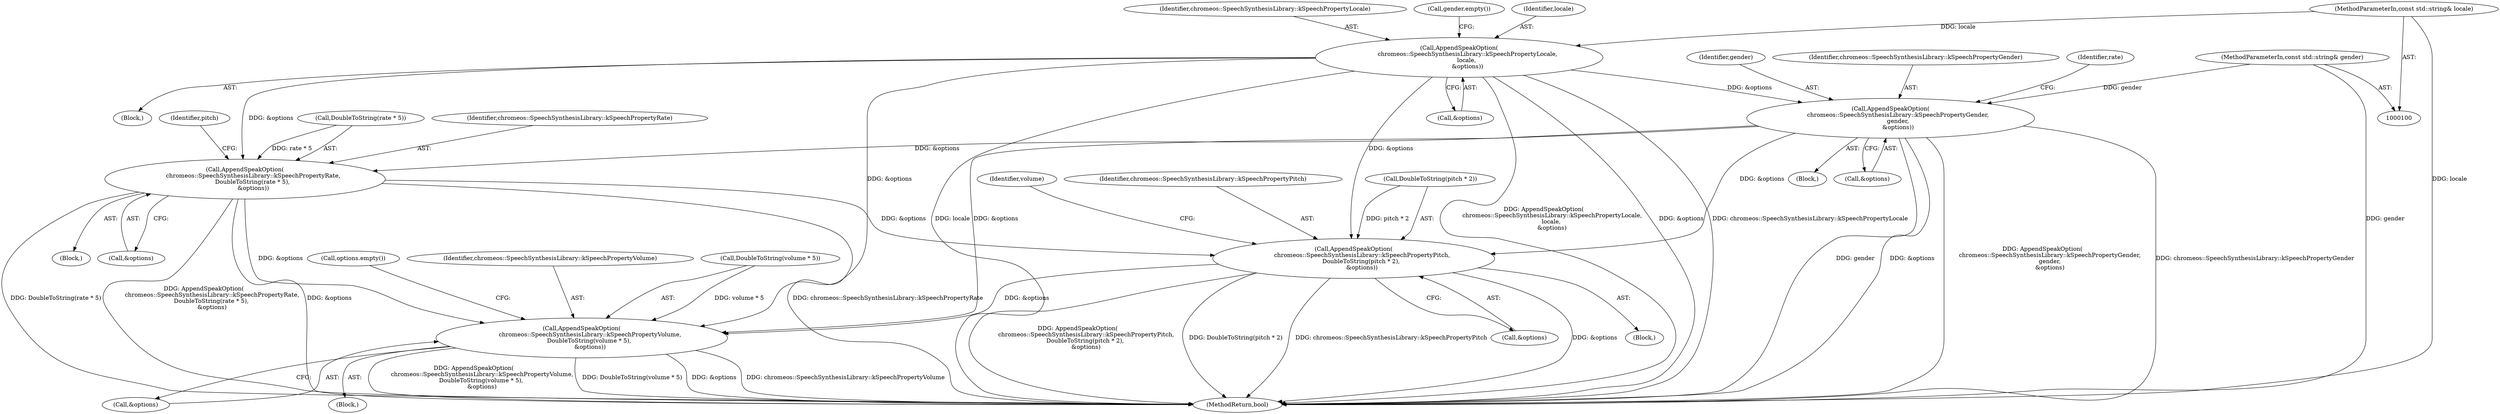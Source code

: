 digraph "1_Chrome_c63f2b7fe4fe2977f858a8e36d5f48db17eff2e7_26@del" {
"1000134" [label="(Call,AppendSpeakOption(\n        chromeos::SpeechSynthesisLibrary::kSpeechPropertyGender,\n        gender,\n        &options))"];
"1000103" [label="(MethodParameterIn,const std::string& gender)"];
"1000125" [label="(Call,AppendSpeakOption(\n         chromeos::SpeechSynthesisLibrary::kSpeechPropertyLocale,\n        locale,\n         &options))"];
"1000102" [label="(MethodParameterIn,const std::string& locale)"];
"1000144" [label="(Call,AppendSpeakOption(\n         chromeos::SpeechSynthesisLibrary::kSpeechPropertyRate,\n        DoubleToString(rate * 5),\n         &options))"];
"1000157" [label="(Call,AppendSpeakOption(\n         chromeos::SpeechSynthesisLibrary::kSpeechPropertyPitch,\n        DoubleToString(pitch * 2),\n         &options))"];
"1000170" [label="(Call,AppendSpeakOption(\n         chromeos::SpeechSynthesisLibrary::kSpeechPropertyVolume,\n        DoubleToString(volume * 5),\n         &options))"];
"1000127" [label="(Identifier,locale)"];
"1000169" [label="(Block,)"];
"1000126" [label="(Identifier,chromeos::SpeechSynthesisLibrary::kSpeechPropertyLocale)"];
"1000154" [label="(Identifier,pitch)"];
"1000103" [label="(MethodParameterIn,const std::string& gender)"];
"1000145" [label="(Identifier,chromeos::SpeechSynthesisLibrary::kSpeechPropertyRate)"];
"1000124" [label="(Block,)"];
"1000159" [label="(Call,DoubleToString(pitch * 2))"];
"1000125" [label="(Call,AppendSpeakOption(\n         chromeos::SpeechSynthesisLibrary::kSpeechPropertyLocale,\n        locale,\n         &options))"];
"1000136" [label="(Identifier,gender)"];
"1000143" [label="(Block,)"];
"1000150" [label="(Call,&options)"];
"1000156" [label="(Block,)"];
"1000171" [label="(Identifier,chromeos::SpeechSynthesisLibrary::kSpeechPropertyVolume)"];
"1000172" [label="(Call,DoubleToString(volume * 5))"];
"1000135" [label="(Identifier,chromeos::SpeechSynthesisLibrary::kSpeechPropertyGender)"];
"1000157" [label="(Call,AppendSpeakOption(\n         chromeos::SpeechSynthesisLibrary::kSpeechPropertyPitch,\n        DoubleToString(pitch * 2),\n         &options))"];
"1000176" [label="(Call,&options)"];
"1000163" [label="(Call,&options)"];
"1000133" [label="(Block,)"];
"1000167" [label="(Identifier,volume)"];
"1000137" [label="(Call,&options)"];
"1000170" [label="(Call,AppendSpeakOption(\n         chromeos::SpeechSynthesisLibrary::kSpeechPropertyVolume,\n        DoubleToString(volume * 5),\n         &options))"];
"1000187" [label="(MethodReturn,bool)"];
"1000132" [label="(Call,gender.empty())"];
"1000134" [label="(Call,AppendSpeakOption(\n        chromeos::SpeechSynthesisLibrary::kSpeechPropertyGender,\n        gender,\n        &options))"];
"1000141" [label="(Identifier,rate)"];
"1000146" [label="(Call,DoubleToString(rate * 5))"];
"1000102" [label="(MethodParameterIn,const std::string& locale)"];
"1000128" [label="(Call,&options)"];
"1000158" [label="(Identifier,chromeos::SpeechSynthesisLibrary::kSpeechPropertyPitch)"];
"1000180" [label="(Call,options.empty())"];
"1000144" [label="(Call,AppendSpeakOption(\n         chromeos::SpeechSynthesisLibrary::kSpeechPropertyRate,\n        DoubleToString(rate * 5),\n         &options))"];
"1000134" -> "1000133"  [label="AST: "];
"1000134" -> "1000137"  [label="CFG: "];
"1000135" -> "1000134"  [label="AST: "];
"1000136" -> "1000134"  [label="AST: "];
"1000137" -> "1000134"  [label="AST: "];
"1000141" -> "1000134"  [label="CFG: "];
"1000134" -> "1000187"  [label="DDG: AppendSpeakOption(\n        chromeos::SpeechSynthesisLibrary::kSpeechPropertyGender,\n        gender,\n        &options)"];
"1000134" -> "1000187"  [label="DDG: chromeos::SpeechSynthesisLibrary::kSpeechPropertyGender"];
"1000134" -> "1000187"  [label="DDG: gender"];
"1000134" -> "1000187"  [label="DDG: &options"];
"1000103" -> "1000134"  [label="DDG: gender"];
"1000125" -> "1000134"  [label="DDG: &options"];
"1000134" -> "1000144"  [label="DDG: &options"];
"1000134" -> "1000157"  [label="DDG: &options"];
"1000134" -> "1000170"  [label="DDG: &options"];
"1000103" -> "1000100"  [label="AST: "];
"1000103" -> "1000187"  [label="DDG: gender"];
"1000125" -> "1000124"  [label="AST: "];
"1000125" -> "1000128"  [label="CFG: "];
"1000126" -> "1000125"  [label="AST: "];
"1000127" -> "1000125"  [label="AST: "];
"1000128" -> "1000125"  [label="AST: "];
"1000132" -> "1000125"  [label="CFG: "];
"1000125" -> "1000187"  [label="DDG: AppendSpeakOption(\n         chromeos::SpeechSynthesisLibrary::kSpeechPropertyLocale,\n        locale,\n         &options)"];
"1000125" -> "1000187"  [label="DDG: &options"];
"1000125" -> "1000187"  [label="DDG: chromeos::SpeechSynthesisLibrary::kSpeechPropertyLocale"];
"1000125" -> "1000187"  [label="DDG: locale"];
"1000102" -> "1000125"  [label="DDG: locale"];
"1000125" -> "1000144"  [label="DDG: &options"];
"1000125" -> "1000157"  [label="DDG: &options"];
"1000125" -> "1000170"  [label="DDG: &options"];
"1000102" -> "1000100"  [label="AST: "];
"1000102" -> "1000187"  [label="DDG: locale"];
"1000144" -> "1000143"  [label="AST: "];
"1000144" -> "1000150"  [label="CFG: "];
"1000145" -> "1000144"  [label="AST: "];
"1000146" -> "1000144"  [label="AST: "];
"1000150" -> "1000144"  [label="AST: "];
"1000154" -> "1000144"  [label="CFG: "];
"1000144" -> "1000187"  [label="DDG: AppendSpeakOption(\n         chromeos::SpeechSynthesisLibrary::kSpeechPropertyRate,\n        DoubleToString(rate * 5),\n         &options)"];
"1000144" -> "1000187"  [label="DDG: chromeos::SpeechSynthesisLibrary::kSpeechPropertyRate"];
"1000144" -> "1000187"  [label="DDG: &options"];
"1000144" -> "1000187"  [label="DDG: DoubleToString(rate * 5)"];
"1000146" -> "1000144"  [label="DDG: rate * 5"];
"1000144" -> "1000157"  [label="DDG: &options"];
"1000144" -> "1000170"  [label="DDG: &options"];
"1000157" -> "1000156"  [label="AST: "];
"1000157" -> "1000163"  [label="CFG: "];
"1000158" -> "1000157"  [label="AST: "];
"1000159" -> "1000157"  [label="AST: "];
"1000163" -> "1000157"  [label="AST: "];
"1000167" -> "1000157"  [label="CFG: "];
"1000157" -> "1000187"  [label="DDG: AppendSpeakOption(\n         chromeos::SpeechSynthesisLibrary::kSpeechPropertyPitch,\n        DoubleToString(pitch * 2),\n         &options)"];
"1000157" -> "1000187"  [label="DDG: DoubleToString(pitch * 2)"];
"1000157" -> "1000187"  [label="DDG: chromeos::SpeechSynthesisLibrary::kSpeechPropertyPitch"];
"1000157" -> "1000187"  [label="DDG: &options"];
"1000159" -> "1000157"  [label="DDG: pitch * 2"];
"1000157" -> "1000170"  [label="DDG: &options"];
"1000170" -> "1000169"  [label="AST: "];
"1000170" -> "1000176"  [label="CFG: "];
"1000171" -> "1000170"  [label="AST: "];
"1000172" -> "1000170"  [label="AST: "];
"1000176" -> "1000170"  [label="AST: "];
"1000180" -> "1000170"  [label="CFG: "];
"1000170" -> "1000187"  [label="DDG: DoubleToString(volume * 5)"];
"1000170" -> "1000187"  [label="DDG: &options"];
"1000170" -> "1000187"  [label="DDG: chromeos::SpeechSynthesisLibrary::kSpeechPropertyVolume"];
"1000170" -> "1000187"  [label="DDG: AppendSpeakOption(\n         chromeos::SpeechSynthesisLibrary::kSpeechPropertyVolume,\n        DoubleToString(volume * 5),\n         &options)"];
"1000172" -> "1000170"  [label="DDG: volume * 5"];
}
